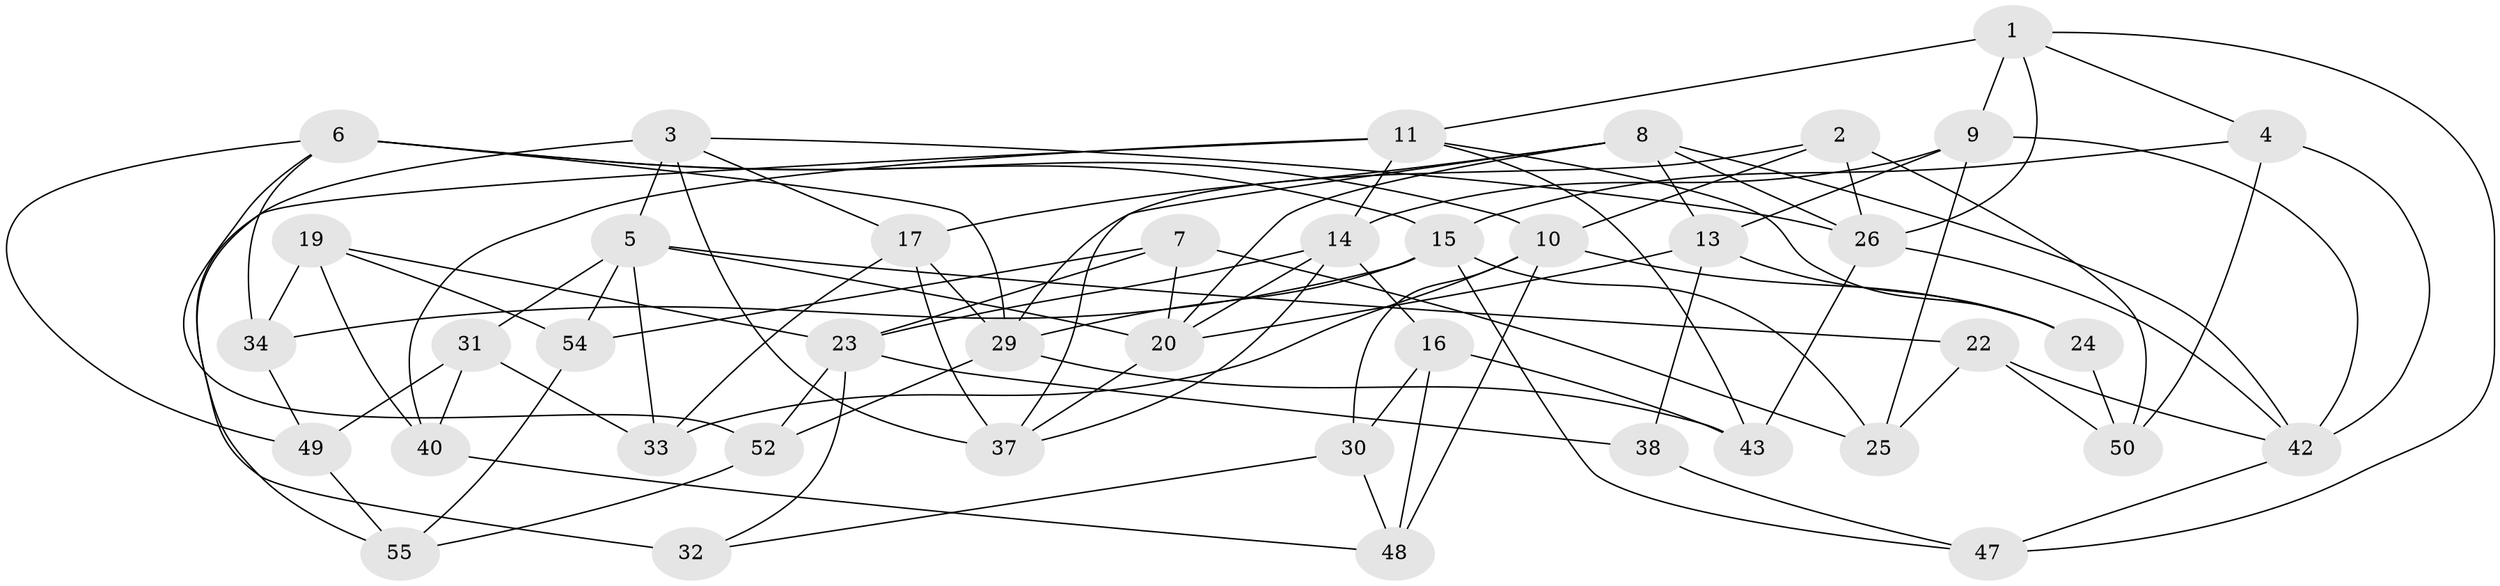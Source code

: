 // Generated by graph-tools (version 1.1) at 2025/52/02/27/25 19:52:29]
// undirected, 41 vertices, 96 edges
graph export_dot {
graph [start="1"]
  node [color=gray90,style=filled];
  1 [super="+44"];
  2;
  3 [super="+12"];
  4;
  5 [super="+39"];
  6 [super="+21"];
  7;
  8 [super="+35"];
  9 [super="+18"];
  10 [super="+51"];
  11 [super="+28"];
  13 [super="+36"];
  14 [super="+59"];
  15 [super="+56"];
  16;
  17 [super="+45"];
  19;
  20 [super="+46"];
  22;
  23 [super="+27"];
  24;
  25;
  26 [super="+41"];
  29 [super="+53"];
  30;
  31;
  32;
  33;
  34;
  37 [super="+58"];
  38;
  40;
  42 [super="+57"];
  43;
  47;
  48;
  49;
  50;
  52;
  54;
  55;
  1 -- 4;
  1 -- 26;
  1 -- 11;
  1 -- 9 [weight=2];
  1 -- 47;
  2 -- 26;
  2 -- 50;
  2 -- 29;
  2 -- 10;
  3 -- 32 [weight=2];
  3 -- 26;
  3 -- 5;
  3 -- 37;
  3 -- 17;
  4 -- 50;
  4 -- 42;
  4 -- 15;
  5 -- 31;
  5 -- 22;
  5 -- 33;
  5 -- 54;
  5 -- 20;
  6 -- 49;
  6 -- 15;
  6 -- 52;
  6 -- 34;
  6 -- 29;
  6 -- 10;
  7 -- 54;
  7 -- 20;
  7 -- 25;
  7 -- 23;
  8 -- 37;
  8 -- 42;
  8 -- 13;
  8 -- 26;
  8 -- 20;
  8 -- 17;
  9 -- 14;
  9 -- 42;
  9 -- 25;
  9 -- 13;
  10 -- 33;
  10 -- 24;
  10 -- 48;
  10 -- 30;
  11 -- 24;
  11 -- 14;
  11 -- 40;
  11 -- 43;
  11 -- 55;
  13 -- 38 [weight=2];
  13 -- 24;
  13 -- 20;
  14 -- 16;
  14 -- 37;
  14 -- 23;
  14 -- 20;
  15 -- 34;
  15 -- 25;
  15 -- 29;
  15 -- 47;
  16 -- 30;
  16 -- 48;
  16 -- 43;
  17 -- 33;
  17 -- 37 [weight=2];
  17 -- 29;
  19 -- 34;
  19 -- 54;
  19 -- 40;
  19 -- 23;
  20 -- 37;
  22 -- 50;
  22 -- 25;
  22 -- 42;
  23 -- 32;
  23 -- 38;
  23 -- 52;
  24 -- 50;
  26 -- 42;
  26 -- 43;
  29 -- 52;
  29 -- 43;
  30 -- 32;
  30 -- 48;
  31 -- 33;
  31 -- 40;
  31 -- 49;
  34 -- 49;
  38 -- 47;
  40 -- 48;
  42 -- 47;
  49 -- 55;
  52 -- 55;
  54 -- 55;
}
